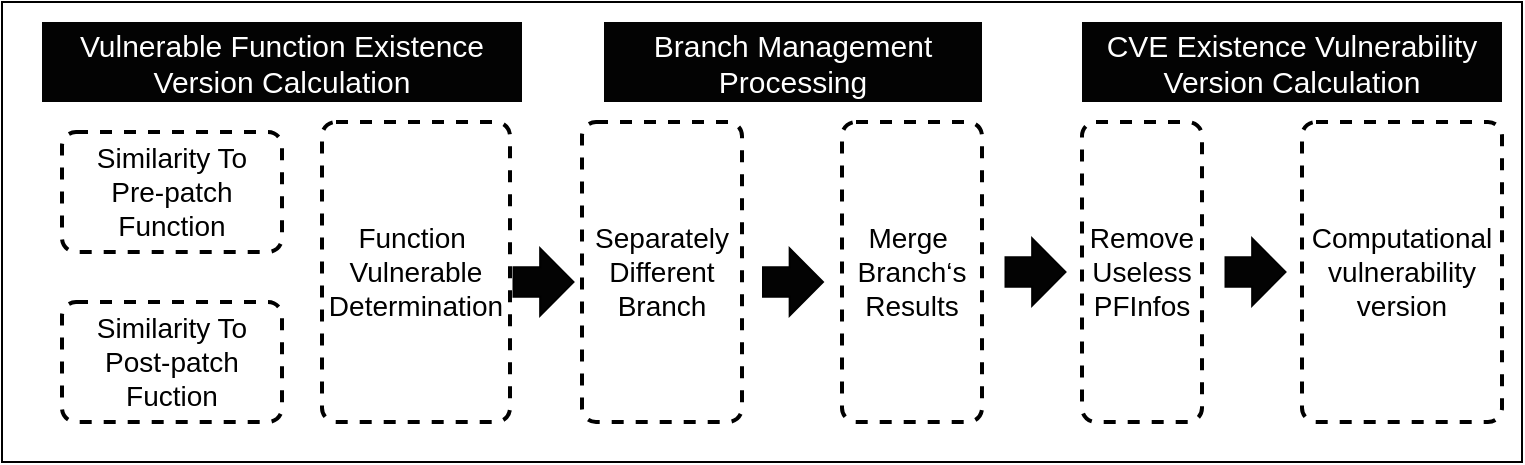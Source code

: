 <mxfile version="17.2.4" type="github">
  <diagram id="C5RBs43oDa-KdzZeNtuy" name="Page-1">
    <mxGraphModel dx="920" dy="567" grid="1" gridSize="10" guides="1" tooltips="1" connect="1" arrows="1" fold="1" page="1" pageScale="1" pageWidth="827" pageHeight="1169" math="0" shadow="0">
      <root>
        <mxCell id="WIyWlLk6GJQsqaUBKTNV-0" />
        <mxCell id="WIyWlLk6GJQsqaUBKTNV-1" parent="WIyWlLk6GJQsqaUBKTNV-0" />
        <mxCell id="Re24QMPTCdzhNl0H0kzx-20" value="" style="verticalLabelPosition=bottom;verticalAlign=top;html=1;shape=mxgraph.basic.rect;fillColor2=none;strokeWidth=1;size=20;indent=5;rounded=0;glass=0;" vertex="1" parent="WIyWlLk6GJQsqaUBKTNV-1">
          <mxGeometry x="40" y="20" width="760" height="230" as="geometry" />
        </mxCell>
        <mxCell id="Re24QMPTCdzhNl0H0kzx-14" value="Vulnerable Function Existence &#xa;Version Calculation" style="text;strokeColor=none;fillColor=#030303;align=center;verticalAlign=middle;spacingLeft=4;spacingRight=4;overflow=hidden;points=[[0,0.5],[1,0.5]];portConstraint=eastwest;rotatable=0;rounded=0;shadow=0;glass=0;dashed=1;sketch=0;labelBackgroundColor=#030303;fontColor=#FFFFFF;fontSize=15;" vertex="1" parent="WIyWlLk6GJQsqaUBKTNV-1">
          <mxGeometry x="60" y="30" width="240" height="40" as="geometry" />
        </mxCell>
        <mxCell id="Re24QMPTCdzhNl0H0kzx-15" value="Similarity To&lt;br style=&quot;font-size: 14px;&quot;&gt;Pre-patch Function" style="rounded=1;whiteSpace=wrap;html=1;absoluteArcSize=1;arcSize=14;strokeWidth=2;shadow=0;glass=0;sketch=0;dashed=1;fontSize=14;" vertex="1" parent="WIyWlLk6GJQsqaUBKTNV-1">
          <mxGeometry x="70" y="85" width="110" height="60" as="geometry" />
        </mxCell>
        <mxCell id="Re24QMPTCdzhNl0H0kzx-18" value="Merge&amp;nbsp;&lt;br style=&quot;font-size: 14px;&quot;&gt;Branch‘s&lt;br style=&quot;font-size: 14px;&quot;&gt;Results" style="rounded=1;whiteSpace=wrap;html=1;absoluteArcSize=1;arcSize=14;strokeWidth=2;shadow=0;glass=0;sketch=0;dashed=1;fontSize=14;" vertex="1" parent="WIyWlLk6GJQsqaUBKTNV-1">
          <mxGeometry x="460" y="80" width="70" height="150" as="geometry" />
        </mxCell>
        <mxCell id="Re24QMPTCdzhNl0H0kzx-19" value="" style="html=1;shadow=0;dashed=0;align=center;verticalAlign=middle;shape=mxgraph.arrows2.arrow;dy=0.56;dx=16.67;direction=south;notch=0;rounded=0;glass=0;rotation=-90;labelBackgroundColor=#080808;labelBorderColor=default;fillColor=#030303;" vertex="1" parent="WIyWlLk6GJQsqaUBKTNV-1">
          <mxGeometry x="540" y="140" width="33.5" height="30" as="geometry" />
        </mxCell>
        <mxCell id="Re24QMPTCdzhNl0H0kzx-21" value="Branch Management &#xa;Processing" style="text;strokeColor=none;fillColor=#030303;align=center;verticalAlign=middle;spacingLeft=4;spacingRight=4;overflow=hidden;points=[[0,0.5],[1,0.5]];portConstraint=eastwest;rotatable=0;rounded=0;shadow=0;glass=0;dashed=1;sketch=0;labelBackgroundColor=#030303;fontColor=#FFFFFF;fontSize=15;" vertex="1" parent="WIyWlLk6GJQsqaUBKTNV-1">
          <mxGeometry x="341" y="30" width="189" height="40" as="geometry" />
        </mxCell>
        <mxCell id="Re24QMPTCdzhNl0H0kzx-22" value="CVE Existence Vulnerability &#xa;Version Calculation" style="text;strokeColor=none;fillColor=#030303;align=center;verticalAlign=middle;spacingLeft=4;spacingRight=4;overflow=hidden;points=[[0,0.5],[1,0.5]];portConstraint=eastwest;rotatable=0;rounded=0;shadow=0;glass=0;dashed=1;sketch=0;labelBackgroundColor=#030303;fontColor=#FFFFFF;fontSize=15;" vertex="1" parent="WIyWlLk6GJQsqaUBKTNV-1">
          <mxGeometry x="580" y="30" width="210" height="40" as="geometry" />
        </mxCell>
        <mxCell id="Re24QMPTCdzhNl0H0kzx-24" value="" style="html=1;shadow=0;dashed=0;align=center;verticalAlign=middle;shape=mxgraph.arrows2.arrow;dy=0.56;dx=16.67;direction=south;notch=0;rounded=0;glass=0;rotation=-90;labelBackgroundColor=#080808;labelBorderColor=default;fillColor=#030303;" vertex="1" parent="WIyWlLk6GJQsqaUBKTNV-1">
          <mxGeometry x="294" y="145" width="33.5" height="30" as="geometry" />
        </mxCell>
        <mxCell id="Re24QMPTCdzhNl0H0kzx-27" value="Remove&lt;br style=&quot;font-size: 14px;&quot;&gt;Useless&lt;br style=&quot;font-size: 14px;&quot;&gt;PFInfos" style="rounded=1;whiteSpace=wrap;html=1;absoluteArcSize=1;arcSize=14;strokeWidth=2;shadow=0;glass=0;sketch=0;dashed=1;fontSize=14;" vertex="1" parent="WIyWlLk6GJQsqaUBKTNV-1">
          <mxGeometry x="580" y="80" width="60" height="150" as="geometry" />
        </mxCell>
        <mxCell id="Re24QMPTCdzhNl0H0kzx-29" value="Similarity To&lt;br style=&quot;font-size: 14px;&quot;&gt;Post-patch Fuction" style="rounded=1;whiteSpace=wrap;html=1;absoluteArcSize=1;arcSize=14;strokeWidth=2;shadow=0;glass=0;sketch=0;dashed=1;fontSize=14;" vertex="1" parent="WIyWlLk6GJQsqaUBKTNV-1">
          <mxGeometry x="70" y="170" width="110" height="60" as="geometry" />
        </mxCell>
        <mxCell id="Re24QMPTCdzhNl0H0kzx-31" value="&lt;span style=&quot;font-size: 14px;&quot;&gt;Computational vulnerability version&lt;/span&gt;" style="rounded=1;whiteSpace=wrap;html=1;absoluteArcSize=1;arcSize=14;strokeWidth=2;shadow=0;glass=0;sketch=0;dashed=1;fontSize=14;" vertex="1" parent="WIyWlLk6GJQsqaUBKTNV-1">
          <mxGeometry x="690" y="80" width="100" height="150" as="geometry" />
        </mxCell>
        <mxCell id="Re24QMPTCdzhNl0H0kzx-32" value="Separately Different&lt;br style=&quot;font-size: 14px;&quot;&gt;Branch" style="rounded=1;whiteSpace=wrap;html=1;absoluteArcSize=1;arcSize=14;strokeWidth=2;shadow=0;glass=0;sketch=0;dashed=1;verticalAlign=middle;fontSize=14;" vertex="1" parent="WIyWlLk6GJQsqaUBKTNV-1">
          <mxGeometry x="330" y="80" width="80" height="150" as="geometry" />
        </mxCell>
        <mxCell id="Re24QMPTCdzhNl0H0kzx-33" value="Function&amp;nbsp;&lt;br style=&quot;font-size: 14px;&quot;&gt;Vulnerable&lt;br style=&quot;font-size: 14px;&quot;&gt;Determination" style="rounded=1;whiteSpace=wrap;html=1;absoluteArcSize=1;arcSize=14;strokeWidth=2;shadow=0;glass=0;sketch=0;dashed=1;verticalAlign=middle;fontSize=14;" vertex="1" parent="WIyWlLk6GJQsqaUBKTNV-1">
          <mxGeometry x="200" y="80" width="94" height="150" as="geometry" />
        </mxCell>
        <mxCell id="Re24QMPTCdzhNl0H0kzx-34" value="" style="html=1;shadow=0;dashed=0;align=center;verticalAlign=middle;shape=mxgraph.arrows2.arrow;dy=0.56;dx=16.67;direction=south;notch=0;rounded=0;glass=0;rotation=-90;labelBackgroundColor=#080808;labelBorderColor=default;fillColor=#030303;" vertex="1" parent="WIyWlLk6GJQsqaUBKTNV-1">
          <mxGeometry x="650" y="140" width="33.5" height="30" as="geometry" />
        </mxCell>
        <mxCell id="Re24QMPTCdzhNl0H0kzx-36" value="" style="html=1;shadow=0;dashed=0;align=center;verticalAlign=middle;shape=mxgraph.arrows2.arrow;dy=0.56;dx=16.67;direction=south;notch=0;rounded=0;glass=0;rotation=-90;labelBackgroundColor=#080808;labelBorderColor=default;fillColor=#030303;" vertex="1" parent="WIyWlLk6GJQsqaUBKTNV-1">
          <mxGeometry x="418.75" y="145" width="33.5" height="30" as="geometry" />
        </mxCell>
      </root>
    </mxGraphModel>
  </diagram>
</mxfile>
